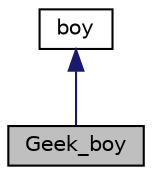 digraph "Geek_boy"
{
  edge [fontname="Helvetica",fontsize="10",labelfontname="Helvetica",labelfontsize="10"];
  node [fontname="Helvetica",fontsize="10",shape=record];
  Node1 [label="Geek_boy",height=0.2,width=0.4,color="black", fillcolor="grey75", style="filled", fontcolor="black"];
  Node2 -> Node1 [dir="back",color="midnightblue",fontsize="10",style="solid",fontname="Helvetica"];
  Node2 [label="boy",height=0.2,width=0.4,color="black", fillcolor="white", style="filled",URL="$classboy.html",tooltip="BOY CLASS Contains the attributes of all the BOYS. Acts as a base class. "];
}
